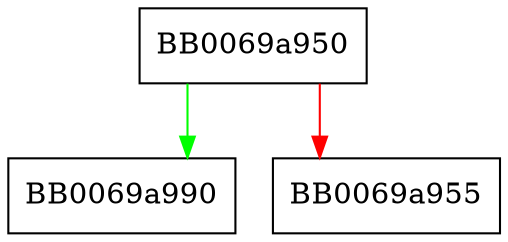 digraph aes_ocb_freectx {
  node [shape="box"];
  graph [splines=ortho];
  BB0069a950 -> BB0069a990 [color="green"];
  BB0069a950 -> BB0069a955 [color="red"];
}